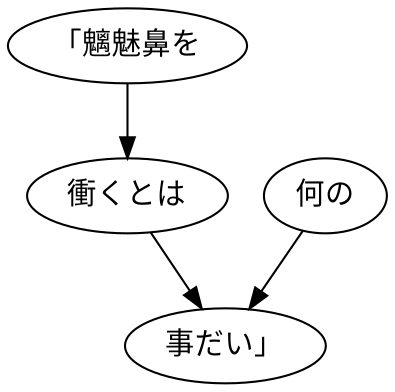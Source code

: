 digraph graph7445 {
	node0 [label="「魑魅鼻を"];
	node1 [label="衝くとは"];
	node2 [label="何の"];
	node3 [label="事だい」"];
	node0 -> node1;
	node1 -> node3;
	node2 -> node3;
}
